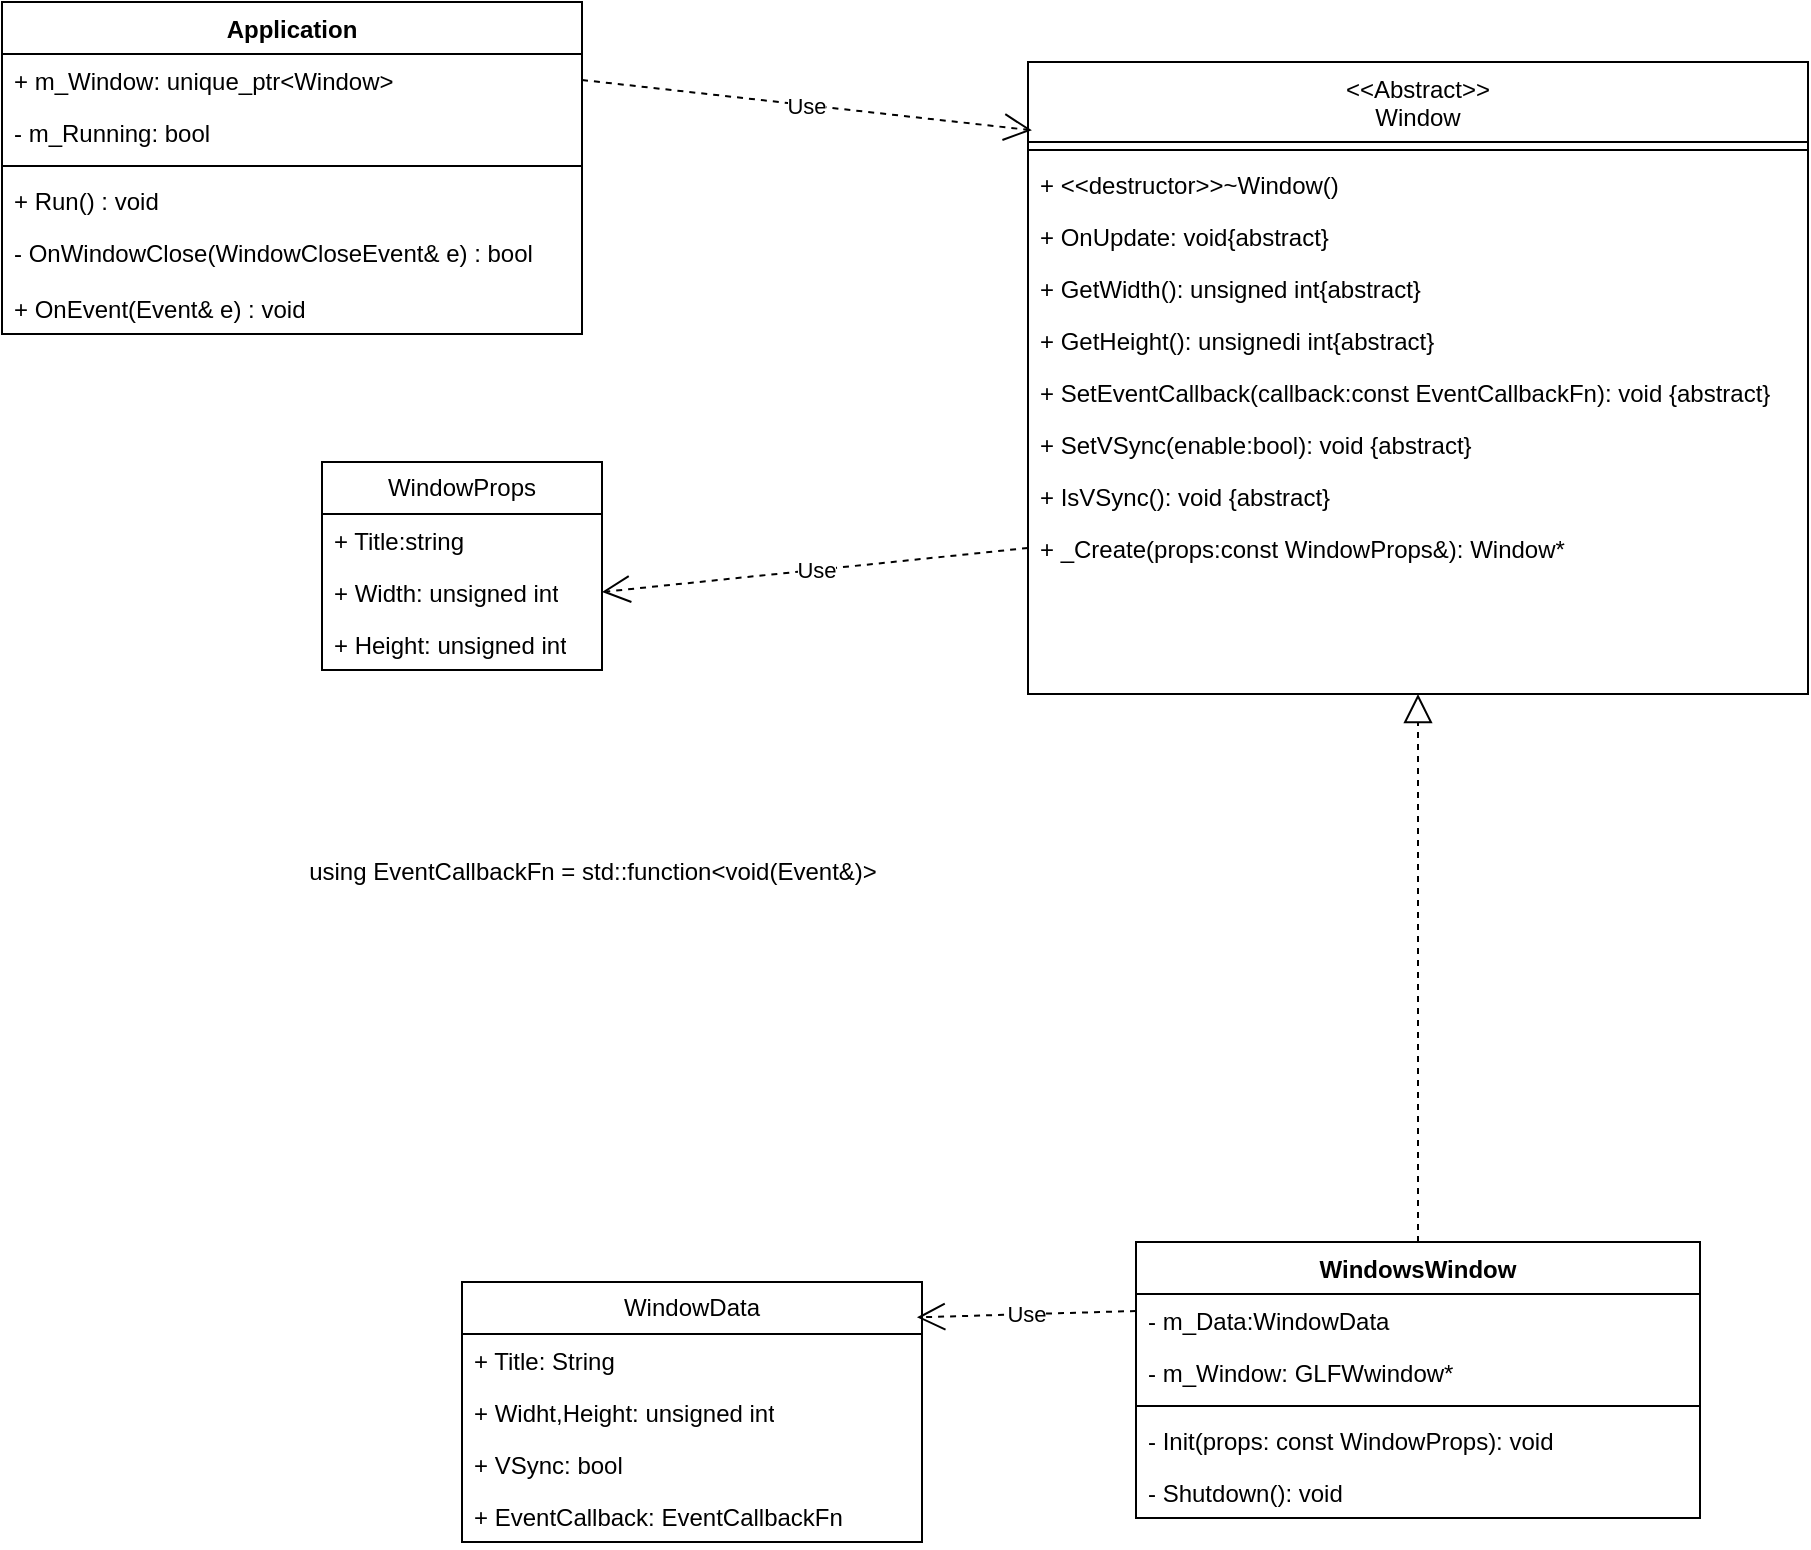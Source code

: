 <mxfile version="26.2.2">
  <diagram id="C5RBs43oDa-KdzZeNtuy" name="Page-1">
    <mxGraphModel dx="1774" dy="1063" grid="1" gridSize="10" guides="1" tooltips="1" connect="1" arrows="1" fold="1" page="1" pageScale="1" pageWidth="827" pageHeight="1169" math="0" shadow="0">
      <root>
        <mxCell id="WIyWlLk6GJQsqaUBKTNV-0" />
        <mxCell id="WIyWlLk6GJQsqaUBKTNV-1" parent="WIyWlLk6GJQsqaUBKTNV-0" />
        <mxCell id="zkfFHV4jXpPFQw0GAbJ--0" value="&lt;&lt;Abstract&gt;&gt;&#xa;Window" style="swimlane;fontStyle=0;align=center;verticalAlign=top;childLayout=stackLayout;horizontal=1;startSize=40;horizontalStack=0;resizeParent=1;resizeLast=0;collapsible=1;marginBottom=0;rounded=0;shadow=0;strokeWidth=1;" parent="WIyWlLk6GJQsqaUBKTNV-1" vertex="1">
          <mxGeometry x="23" y="150" width="390" height="316" as="geometry">
            <mxRectangle x="220" y="120" width="160" height="26" as="alternateBounds" />
          </mxGeometry>
        </mxCell>
        <mxCell id="zkfFHV4jXpPFQw0GAbJ--4" value="" style="line;html=1;strokeWidth=1;align=left;verticalAlign=middle;spacingTop=-1;spacingLeft=3;spacingRight=3;rotatable=0;labelPosition=right;points=[];portConstraint=eastwest;" parent="zkfFHV4jXpPFQw0GAbJ--0" vertex="1">
          <mxGeometry y="40" width="390" height="8" as="geometry" />
        </mxCell>
        <mxCell id="zkfFHV4jXpPFQw0GAbJ--5" value="+ &lt;&lt;destructor&gt;&gt;~Window()" style="text;align=left;verticalAlign=top;spacingLeft=4;spacingRight=4;overflow=hidden;rotatable=0;points=[[0,0.5],[1,0.5]];portConstraint=eastwest;" parent="zkfFHV4jXpPFQw0GAbJ--0" vertex="1">
          <mxGeometry y="48" width="390" height="26" as="geometry" />
        </mxCell>
        <mxCell id="jougZpad5ugMAO9T-bVr-0" value="+ OnUpdate: void{abstract}" style="text;align=left;verticalAlign=top;spacingLeft=4;spacingRight=4;overflow=hidden;rotatable=0;points=[[0,0.5],[1,0.5]];portConstraint=eastwest;" parent="zkfFHV4jXpPFQw0GAbJ--0" vertex="1">
          <mxGeometry y="74" width="390" height="26" as="geometry" />
        </mxCell>
        <mxCell id="jougZpad5ugMAO9T-bVr-1" value="+ GetWidth(): unsigned int{abstract}" style="text;align=left;verticalAlign=top;spacingLeft=4;spacingRight=4;overflow=hidden;rotatable=0;points=[[0,0.5],[1,0.5]];portConstraint=eastwest;" parent="zkfFHV4jXpPFQw0GAbJ--0" vertex="1">
          <mxGeometry y="100" width="390" height="26" as="geometry" />
        </mxCell>
        <mxCell id="jougZpad5ugMAO9T-bVr-2" value="+ GetHeight(): unsignedi int{abstract}" style="text;align=left;verticalAlign=top;spacingLeft=4;spacingRight=4;overflow=hidden;rotatable=0;points=[[0,0.5],[1,0.5]];portConstraint=eastwest;" parent="zkfFHV4jXpPFQw0GAbJ--0" vertex="1">
          <mxGeometry y="126" width="390" height="26" as="geometry" />
        </mxCell>
        <mxCell id="jougZpad5ugMAO9T-bVr-3" value="+ SetEventCallback(callback:const EventCallbackFn): void {abstract}" style="text;align=left;verticalAlign=top;spacingLeft=4;spacingRight=4;overflow=hidden;rotatable=0;points=[[0,0.5],[1,0.5]];portConstraint=eastwest;" parent="zkfFHV4jXpPFQw0GAbJ--0" vertex="1">
          <mxGeometry y="152" width="390" height="26" as="geometry" />
        </mxCell>
        <mxCell id="jougZpad5ugMAO9T-bVr-4" value="+ SetVSync(enable:bool): void {abstract}" style="text;align=left;verticalAlign=top;spacingLeft=4;spacingRight=4;overflow=hidden;rotatable=0;points=[[0,0.5],[1,0.5]];portConstraint=eastwest;" parent="zkfFHV4jXpPFQw0GAbJ--0" vertex="1">
          <mxGeometry y="178" width="390" height="26" as="geometry" />
        </mxCell>
        <mxCell id="jougZpad5ugMAO9T-bVr-7" value="+ IsVSync(): void {abstract}" style="text;align=left;verticalAlign=top;spacingLeft=4;spacingRight=4;overflow=hidden;rotatable=0;points=[[0,0.5],[1,0.5]];portConstraint=eastwest;" parent="zkfFHV4jXpPFQw0GAbJ--0" vertex="1">
          <mxGeometry y="204" width="390" height="26" as="geometry" />
        </mxCell>
        <mxCell id="jougZpad5ugMAO9T-bVr-19" value="+ _Create(props:const WindowProps&amp;): Window*" style="text;align=left;verticalAlign=top;spacingLeft=4;spacingRight=4;overflow=hidden;rotatable=0;points=[[0,0.5],[1,0.5]];portConstraint=eastwest;" parent="zkfFHV4jXpPFQw0GAbJ--0" vertex="1">
          <mxGeometry y="230" width="390" height="26" as="geometry" />
        </mxCell>
        <mxCell id="jougZpad5ugMAO9T-bVr-14" value="WindowProps" style="swimlane;fontStyle=0;childLayout=stackLayout;horizontal=1;startSize=26;fillColor=none;horizontalStack=0;resizeParent=1;resizeParentMax=0;resizeLast=0;collapsible=1;marginBottom=0;whiteSpace=wrap;html=1;" parent="WIyWlLk6GJQsqaUBKTNV-1" vertex="1">
          <mxGeometry x="-330" y="350" width="140" height="104" as="geometry" />
        </mxCell>
        <mxCell id="jougZpad5ugMAO9T-bVr-15" value="+ Title:string" style="text;strokeColor=none;fillColor=none;align=left;verticalAlign=top;spacingLeft=4;spacingRight=4;overflow=hidden;rotatable=0;points=[[0,0.5],[1,0.5]];portConstraint=eastwest;whiteSpace=wrap;html=1;" parent="jougZpad5ugMAO9T-bVr-14" vertex="1">
          <mxGeometry y="26" width="140" height="26" as="geometry" />
        </mxCell>
        <mxCell id="jougZpad5ugMAO9T-bVr-16" value="+ Width: unsigned int" style="text;strokeColor=none;fillColor=none;align=left;verticalAlign=top;spacingLeft=4;spacingRight=4;overflow=hidden;rotatable=0;points=[[0,0.5],[1,0.5]];portConstraint=eastwest;whiteSpace=wrap;html=1;" parent="jougZpad5ugMAO9T-bVr-14" vertex="1">
          <mxGeometry y="52" width="140" height="26" as="geometry" />
        </mxCell>
        <mxCell id="jougZpad5ugMAO9T-bVr-17" value="+ Height: unsigned int" style="text;strokeColor=none;fillColor=none;align=left;verticalAlign=top;spacingLeft=4;spacingRight=4;overflow=hidden;rotatable=0;points=[[0,0.5],[1,0.5]];portConstraint=eastwest;whiteSpace=wrap;html=1;" parent="jougZpad5ugMAO9T-bVr-14" vertex="1">
          <mxGeometry y="78" width="140" height="26" as="geometry" />
        </mxCell>
        <mxCell id="jougZpad5ugMAO9T-bVr-18" value="Use" style="endArrow=open;endSize=12;dashed=1;html=1;rounded=0;entryX=1;entryY=0.5;entryDx=0;entryDy=0;exitX=0;exitY=0.5;exitDx=0;exitDy=0;" parent="WIyWlLk6GJQsqaUBKTNV-1" source="jougZpad5ugMAO9T-bVr-19" target="jougZpad5ugMAO9T-bVr-16" edge="1">
          <mxGeometry width="160" relative="1" as="geometry">
            <mxPoint x="-30" y="390" as="sourcePoint" />
            <mxPoint x="90" y="560" as="targetPoint" />
          </mxGeometry>
        </mxCell>
        <mxCell id="jougZpad5ugMAO9T-bVr-20" value="" style="endArrow=block;dashed=1;endFill=0;endSize=12;html=1;rounded=0;exitX=0.5;exitY=0;exitDx=0;exitDy=0;entryX=0.5;entryY=1;entryDx=0;entryDy=0;" parent="WIyWlLk6GJQsqaUBKTNV-1" source="jougZpad5ugMAO9T-bVr-21" target="zkfFHV4jXpPFQw0GAbJ--0" edge="1">
          <mxGeometry width="160" relative="1" as="geometry">
            <mxPoint x="20" y="640" as="sourcePoint" />
            <mxPoint x="200" y="520" as="targetPoint" />
          </mxGeometry>
        </mxCell>
        <mxCell id="jougZpad5ugMAO9T-bVr-21" value="WindowsWindow" style="swimlane;fontStyle=1;align=center;verticalAlign=top;childLayout=stackLayout;horizontal=1;startSize=26;horizontalStack=0;resizeParent=1;resizeParentMax=0;resizeLast=0;collapsible=1;marginBottom=0;whiteSpace=wrap;html=1;" parent="WIyWlLk6GJQsqaUBKTNV-1" vertex="1">
          <mxGeometry x="77" y="740" width="282" height="138" as="geometry" />
        </mxCell>
        <mxCell id="jougZpad5ugMAO9T-bVr-22" value="- m_Data:WindowData" style="text;strokeColor=none;fillColor=none;align=left;verticalAlign=top;spacingLeft=4;spacingRight=4;overflow=hidden;rotatable=0;points=[[0,0.5],[1,0.5]];portConstraint=eastwest;whiteSpace=wrap;html=1;" parent="jougZpad5ugMAO9T-bVr-21" vertex="1">
          <mxGeometry y="26" width="282" height="26" as="geometry" />
        </mxCell>
        <mxCell id="jougZpad5ugMAO9T-bVr-24" value="- m_Window: GLFWwindow*" style="text;strokeColor=none;fillColor=none;align=left;verticalAlign=top;spacingLeft=4;spacingRight=4;overflow=hidden;rotatable=0;points=[[0,0.5],[1,0.5]];portConstraint=eastwest;whiteSpace=wrap;html=1;" parent="jougZpad5ugMAO9T-bVr-21" vertex="1">
          <mxGeometry y="52" width="282" height="26" as="geometry" />
        </mxCell>
        <mxCell id="jougZpad5ugMAO9T-bVr-23" value="" style="line;strokeWidth=1;fillColor=none;align=left;verticalAlign=middle;spacingTop=-1;spacingLeft=3;spacingRight=3;rotatable=0;labelPosition=right;points=[];portConstraint=eastwest;strokeColor=inherit;" parent="jougZpad5ugMAO9T-bVr-21" vertex="1">
          <mxGeometry y="78" width="282" height="8" as="geometry" />
        </mxCell>
        <mxCell id="jougZpad5ugMAO9T-bVr-26" value="- Init(props: const WindowProps): void" style="text;strokeColor=none;fillColor=none;align=left;verticalAlign=top;spacingLeft=4;spacingRight=4;overflow=hidden;rotatable=0;points=[[0,0.5],[1,0.5]];portConstraint=eastwest;whiteSpace=wrap;html=1;" parent="jougZpad5ugMAO9T-bVr-21" vertex="1">
          <mxGeometry y="86" width="282" height="26" as="geometry" />
        </mxCell>
        <mxCell id="jougZpad5ugMAO9T-bVr-27" value="- Shutdown(): void" style="text;strokeColor=none;fillColor=none;align=left;verticalAlign=top;spacingLeft=4;spacingRight=4;overflow=hidden;rotatable=0;points=[[0,0.5],[1,0.5]];portConstraint=eastwest;whiteSpace=wrap;html=1;" parent="jougZpad5ugMAO9T-bVr-21" vertex="1">
          <mxGeometry y="112" width="282" height="26" as="geometry" />
        </mxCell>
        <mxCell id="jougZpad5ugMAO9T-bVr-28" value="WindowData" style="swimlane;fontStyle=0;childLayout=stackLayout;horizontal=1;startSize=26;fillColor=none;horizontalStack=0;resizeParent=1;resizeParentMax=0;resizeLast=0;collapsible=1;marginBottom=0;whiteSpace=wrap;html=1;" parent="WIyWlLk6GJQsqaUBKTNV-1" vertex="1">
          <mxGeometry x="-260" y="760" width="230" height="130" as="geometry" />
        </mxCell>
        <mxCell id="jougZpad5ugMAO9T-bVr-29" value="+ Title: String" style="text;strokeColor=none;fillColor=none;align=left;verticalAlign=top;spacingLeft=4;spacingRight=4;overflow=hidden;rotatable=0;points=[[0,0.5],[1,0.5]];portConstraint=eastwest;whiteSpace=wrap;html=1;" parent="jougZpad5ugMAO9T-bVr-28" vertex="1">
          <mxGeometry y="26" width="230" height="26" as="geometry" />
        </mxCell>
        <mxCell id="jougZpad5ugMAO9T-bVr-30" value="+ Widht,Height: unsigned int" style="text;strokeColor=none;fillColor=none;align=left;verticalAlign=top;spacingLeft=4;spacingRight=4;overflow=hidden;rotatable=0;points=[[0,0.5],[1,0.5]];portConstraint=eastwest;whiteSpace=wrap;html=1;" parent="jougZpad5ugMAO9T-bVr-28" vertex="1">
          <mxGeometry y="52" width="230" height="26" as="geometry" />
        </mxCell>
        <mxCell id="jougZpad5ugMAO9T-bVr-31" value="+ VSync: bool" style="text;strokeColor=none;fillColor=none;align=left;verticalAlign=top;spacingLeft=4;spacingRight=4;overflow=hidden;rotatable=0;points=[[0,0.5],[1,0.5]];portConstraint=eastwest;whiteSpace=wrap;html=1;" parent="jougZpad5ugMAO9T-bVr-28" vertex="1">
          <mxGeometry y="78" width="230" height="26" as="geometry" />
        </mxCell>
        <mxCell id="jougZpad5ugMAO9T-bVr-32" value="+ EventCallback: EventCallbackFn" style="text;strokeColor=none;fillColor=none;align=left;verticalAlign=top;spacingLeft=4;spacingRight=4;overflow=hidden;rotatable=0;points=[[0,0.5],[1,0.5]];portConstraint=eastwest;whiteSpace=wrap;html=1;" parent="jougZpad5ugMAO9T-bVr-28" vertex="1">
          <mxGeometry y="104" width="230" height="26" as="geometry" />
        </mxCell>
        <mxCell id="jougZpad5ugMAO9T-bVr-33" value="Use" style="endArrow=open;endSize=12;dashed=1;html=1;rounded=0;entryX=0.989;entryY=0.136;entryDx=0;entryDy=0;exitX=0;exitY=0.25;exitDx=0;exitDy=0;entryPerimeter=0;" parent="WIyWlLk6GJQsqaUBKTNV-1" source="jougZpad5ugMAO9T-bVr-21" target="jougZpad5ugMAO9T-bVr-28" edge="1">
          <mxGeometry width="160" relative="1" as="geometry">
            <mxPoint x="153" y="670" as="sourcePoint" />
            <mxPoint x="-60" y="670" as="targetPoint" />
          </mxGeometry>
        </mxCell>
        <mxCell id="jougZpad5ugMAO9T-bVr-34" value="&lt;div&gt;&lt;span style=&quot;white-space-collapse: collapse;&quot;&gt;using EventCallbackFn = std::function&amp;lt;void(Event&amp;amp;)&amp;gt;&lt;/span&gt;&lt;/div&gt;" style="text;html=1;align=center;verticalAlign=middle;resizable=0;points=[];autosize=1;strokeColor=none;fillColor=none;" parent="WIyWlLk6GJQsqaUBKTNV-1" vertex="1">
          <mxGeometry x="-350" y="540" width="310" height="30" as="geometry" />
        </mxCell>
        <mxCell id="CLSMPblidhLXkdKZFpuA-0" value="Application" style="swimlane;fontStyle=1;align=center;verticalAlign=top;childLayout=stackLayout;horizontal=1;startSize=26;horizontalStack=0;resizeParent=1;resizeParentMax=0;resizeLast=0;collapsible=1;marginBottom=0;whiteSpace=wrap;html=1;" vertex="1" parent="WIyWlLk6GJQsqaUBKTNV-1">
          <mxGeometry x="-490" y="120" width="290" height="166" as="geometry" />
        </mxCell>
        <mxCell id="CLSMPblidhLXkdKZFpuA-1" value="+ m_Window: unique_ptr&amp;lt;Window&amp;gt;" style="text;strokeColor=none;fillColor=none;align=left;verticalAlign=top;spacingLeft=4;spacingRight=4;overflow=hidden;rotatable=0;points=[[0,0.5],[1,0.5]];portConstraint=eastwest;whiteSpace=wrap;html=1;" vertex="1" parent="CLSMPblidhLXkdKZFpuA-0">
          <mxGeometry y="26" width="290" height="26" as="geometry" />
        </mxCell>
        <mxCell id="CLSMPblidhLXkdKZFpuA-16" value="- m_Running: bool" style="text;strokeColor=none;fillColor=none;align=left;verticalAlign=top;spacingLeft=4;spacingRight=4;overflow=hidden;rotatable=0;points=[[0,0.5],[1,0.5]];portConstraint=eastwest;whiteSpace=wrap;html=1;" vertex="1" parent="CLSMPblidhLXkdKZFpuA-0">
          <mxGeometry y="52" width="290" height="26" as="geometry" />
        </mxCell>
        <mxCell id="CLSMPblidhLXkdKZFpuA-2" value="" style="line;strokeWidth=1;fillColor=none;align=left;verticalAlign=middle;spacingTop=-1;spacingLeft=3;spacingRight=3;rotatable=0;labelPosition=right;points=[];portConstraint=eastwest;strokeColor=inherit;" vertex="1" parent="CLSMPblidhLXkdKZFpuA-0">
          <mxGeometry y="78" width="290" height="8" as="geometry" />
        </mxCell>
        <mxCell id="CLSMPblidhLXkdKZFpuA-3" value="+ Run() : void&amp;nbsp;" style="text;strokeColor=none;fillColor=none;align=left;verticalAlign=top;spacingLeft=4;spacingRight=4;overflow=hidden;rotatable=0;points=[[0,0.5],[1,0.5]];portConstraint=eastwest;whiteSpace=wrap;html=1;" vertex="1" parent="CLSMPblidhLXkdKZFpuA-0">
          <mxGeometry y="86" width="290" height="26" as="geometry" />
        </mxCell>
        <mxCell id="CLSMPblidhLXkdKZFpuA-6" value="- OnWindowClose(WindowCloseEvent&amp;amp; e) : bool" style="text;strokeColor=none;fillColor=none;align=left;verticalAlign=top;spacingLeft=4;spacingRight=4;overflow=hidden;rotatable=0;points=[[0,0.5],[1,0.5]];portConstraint=eastwest;whiteSpace=wrap;html=1;" vertex="1" parent="CLSMPblidhLXkdKZFpuA-0">
          <mxGeometry y="112" width="290" height="28" as="geometry" />
        </mxCell>
        <mxCell id="CLSMPblidhLXkdKZFpuA-15" value="+ OnEvent(Event&amp;amp; e) : void" style="text;strokeColor=none;fillColor=none;align=left;verticalAlign=top;spacingLeft=4;spacingRight=4;overflow=hidden;rotatable=0;points=[[0,0.5],[1,0.5]];portConstraint=eastwest;whiteSpace=wrap;html=1;" vertex="1" parent="CLSMPblidhLXkdKZFpuA-0">
          <mxGeometry y="140" width="290" height="26" as="geometry" />
        </mxCell>
        <mxCell id="CLSMPblidhLXkdKZFpuA-17" value="Use" style="endArrow=open;endSize=12;dashed=1;html=1;rounded=0;entryX=0.005;entryY=0.108;entryDx=0;entryDy=0;exitX=1;exitY=0.5;exitDx=0;exitDy=0;entryPerimeter=0;" edge="1" parent="WIyWlLk6GJQsqaUBKTNV-1" source="CLSMPblidhLXkdKZFpuA-1" target="zkfFHV4jXpPFQw0GAbJ--0">
          <mxGeometry width="160" relative="1" as="geometry">
            <mxPoint x="-17" y="297" as="sourcePoint" />
            <mxPoint x="-230" y="319" as="targetPoint" />
          </mxGeometry>
        </mxCell>
      </root>
    </mxGraphModel>
  </diagram>
</mxfile>
